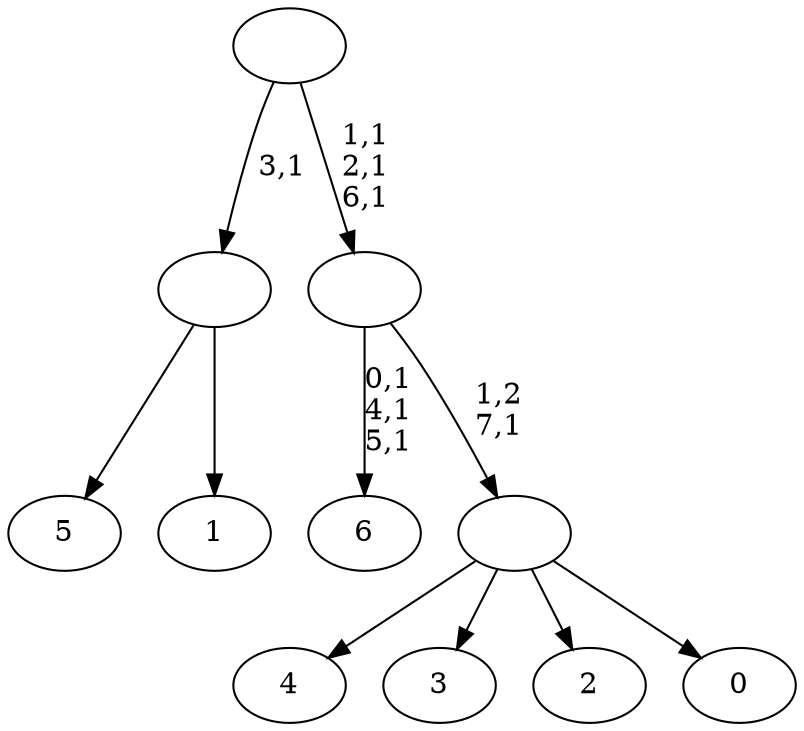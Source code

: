 digraph T {
	15 [label="6"]
	11 [label="5"]
	10 [label="4"]
	9 [label="3"]
	8 [label="2"]
	7 [label="1"]
	6 [label=""]
	5 [label="0"]
	4 [label=""]
	3 [label=""]
	0 [label=""]
	6 -> 11 [label=""]
	6 -> 7 [label=""]
	4 -> 10 [label=""]
	4 -> 9 [label=""]
	4 -> 8 [label=""]
	4 -> 5 [label=""]
	3 -> 15 [label="0,1\n4,1\n5,1"]
	3 -> 4 [label="1,2\n7,1"]
	0 -> 3 [label="1,1\n2,1\n6,1"]
	0 -> 6 [label="3,1"]
}
